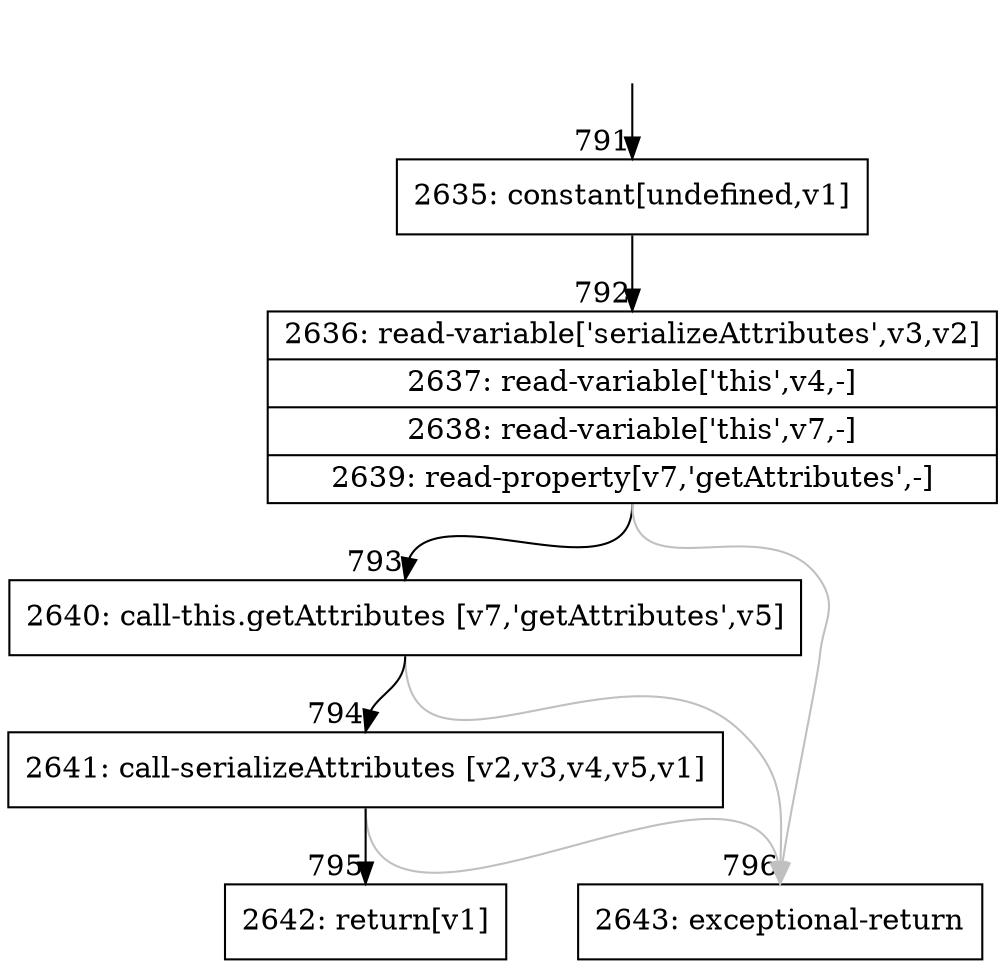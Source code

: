 digraph {
rankdir="TD"
BB_entry72[shape=none,label=""];
BB_entry72 -> BB791 [tailport=s, headport=n, headlabel="    791"]
BB791 [shape=record label="{2635: constant[undefined,v1]}" ] 
BB791 -> BB792 [tailport=s, headport=n, headlabel="      792"]
BB792 [shape=record label="{2636: read-variable['serializeAttributes',v3,v2]|2637: read-variable['this',v4,-]|2638: read-variable['this',v7,-]|2639: read-property[v7,'getAttributes',-]}" ] 
BB792 -> BB793 [tailport=s, headport=n, headlabel="      793"]
BB792 -> BB796 [tailport=s, headport=n, color=gray, headlabel="      796"]
BB793 [shape=record label="{2640: call-this.getAttributes [v7,'getAttributes',v5]}" ] 
BB793 -> BB794 [tailport=s, headport=n, headlabel="      794"]
BB793 -> BB796 [tailport=s, headport=n, color=gray]
BB794 [shape=record label="{2641: call-serializeAttributes [v2,v3,v4,v5,v1]}" ] 
BB794 -> BB795 [tailport=s, headport=n, headlabel="      795"]
BB794 -> BB796 [tailport=s, headport=n, color=gray]
BB795 [shape=record label="{2642: return[v1]}" ] 
BB796 [shape=record label="{2643: exceptional-return}" ] 
//#$~ 761
}
